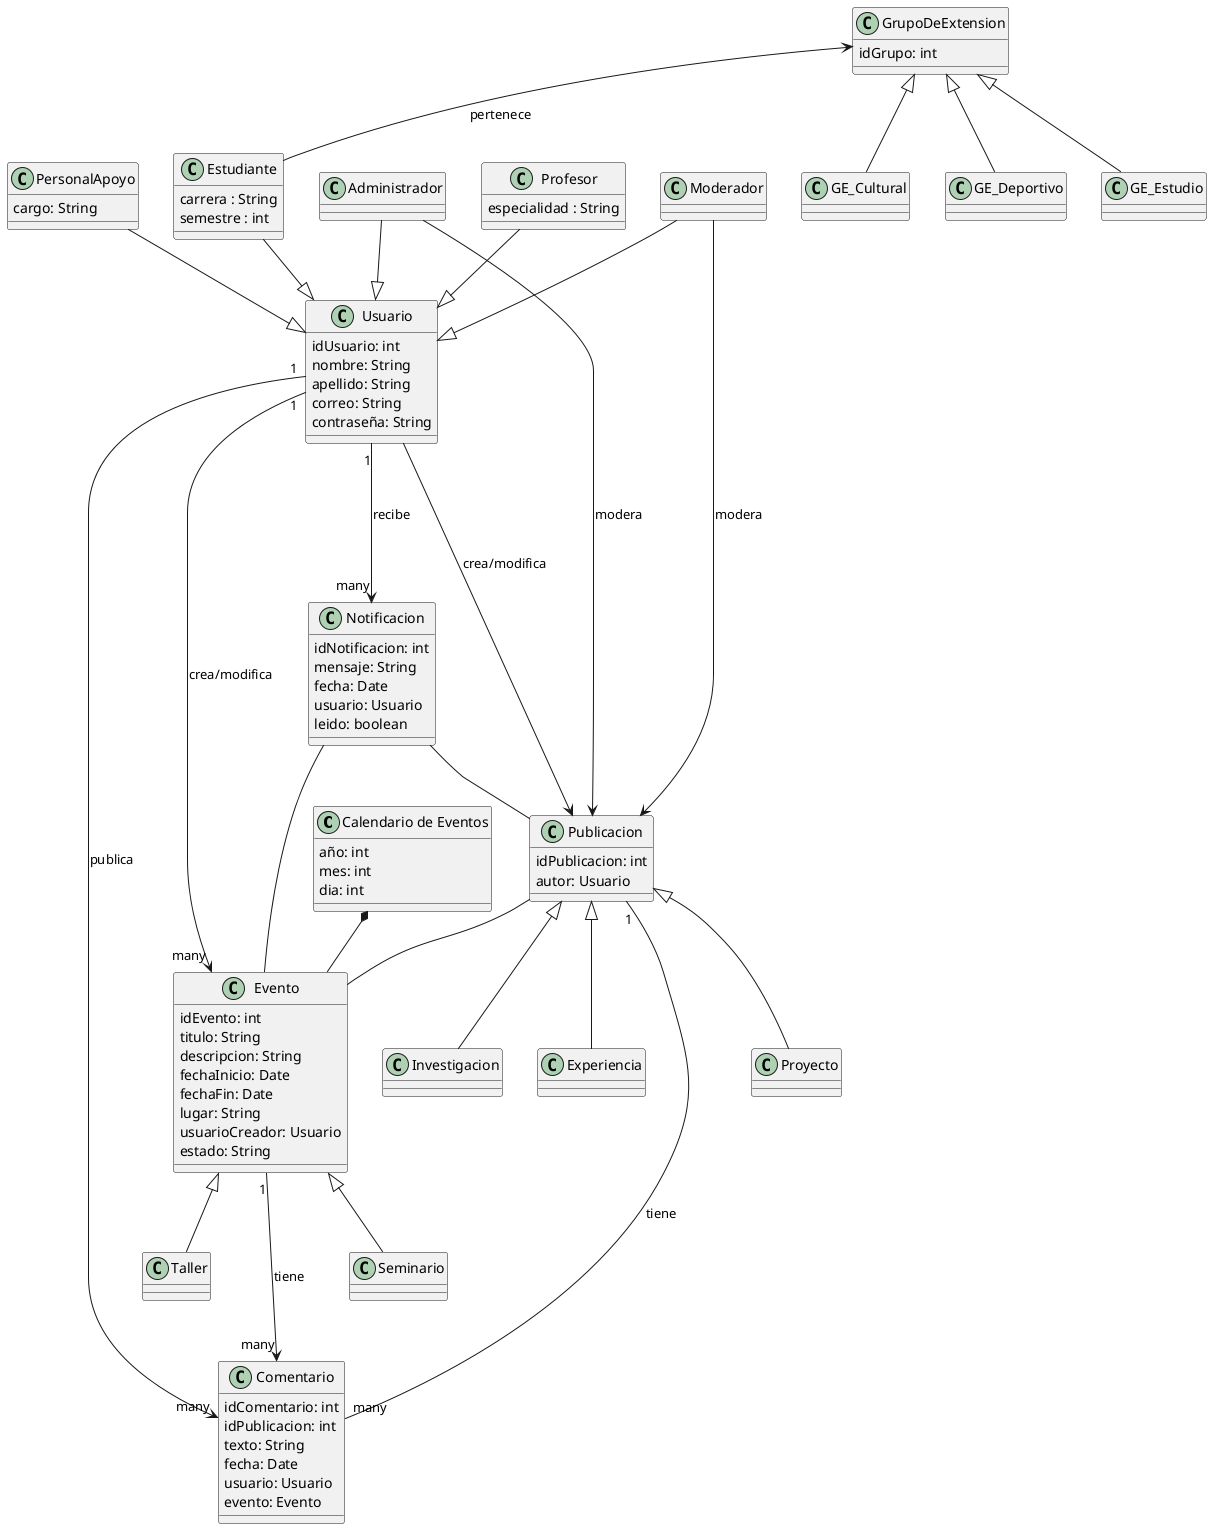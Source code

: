@startuml proyecto

/'
Crear el diagrama de clases del modelo del dominio del proyecto. Para lograr esto puede seguir los siguientes pasos:

1.Listar las clases conceptuales candidatas
2.Representarlas en un diagrama de clases
3.Añadir las asociaciones necesarias para registrar las relaciones importantes
4.Añadir los atributos necesarios para satisfacer los requisitos de información
 
Para identificar las clases conceptuales puede utilizar alguna de las siguientes técnicas:
 
1.Descripción Informal
2.Análisis clásico
3.Análisis del Dominio
'/

class "Calendario de Eventos" as Calendario {
    año: int
    mes: int 
    dia: int 
}

Usuario "1" ---> "many" Evento : crea/modifica
Usuario "1" ---> "many" Comentario : publica
Usuario "1" ---> "many" Notificacion : recibe

Profesor --|> Usuario
Estudiante --|> Usuario
PersonalApoyo --|> Usuario
Administrador --|> Usuario
Moderador --|> Usuario
Administrador --> Publicacion : modera
Moderador --> Publicacion : modera

GrupoDeExtension <-- Estudiante : pertenece

GrupoDeExtension <|-- GE_Cultural
GrupoDeExtension <|-- GE_Deportivo
GrupoDeExtension <|-- GE_Estudio

Publicacion -- Evento
Publicacion <-- Usuario : crea/modifica
Publicacion "1" -- "many" Comentario : tiene

Publicacion <|-- Proyecto
Publicacion <|-- Investigacion
Publicacion <|-- Experiencia

Evento <|-- Seminario
Evento <|-- Taller

Evento "1" ---> "many" Comentario : tiene
Calendario *-- Evento

Notificacion -- Evento
Notificacion -- Publicacion 

class Usuario {
    idUsuario: int
    nombre: String
    apellido: String
    correo: String
    contraseña: String
}

class Profesor {
    especialidad : String
  }
class Estudiante {
    carrera : String
    semestre : int
}
class PersonalApoyo {
    cargo: String 
}
class Administrador
class Moderador 

class GrupoDeExtension {
    idGrupo: int
}
class GE_Deportivo
class GE_Cultural
class GE_Estudio

class Publicacion {
    idPublicacion: int
    autor: Usuario
}
class Proyecto
class Investigacion
class Experiencia

class Evento {
    idEvento: int
    titulo: String
    descripcion: String
    fechaInicio: Date
    fechaFin: Date
    lugar: String
    usuarioCreador: Usuario
    estado: String
  }
class Seminario 
class Taller

class Comentario {
    idComentario: int
    idPublicacion: int
    texto: String
    fecha: Date
    usuario: Usuario
    evento: Evento
  }

class Notificacion {
    idNotificacion: int
    mensaje: String
    fecha: Date
    usuario: Usuario
    leido: boolean
  }

@enduml